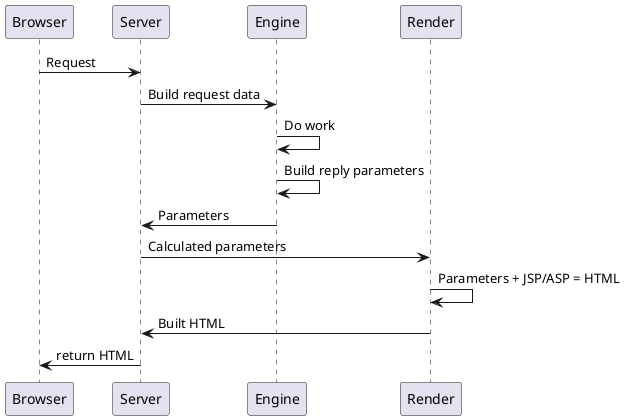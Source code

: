 @startuml
Browser -> Server: Request
Server -> Engine: Build request data
Engine -> Engine: Do work
Engine -> Engine: Build reply parameters
Engine -> Server: Parameters
Server -> Render: Calculated parameters
Render -> Render: Parameters + JSP/ASP = HTML
Render -> Server: Built HTML
Server -> Browser: return HTML
@enduml
